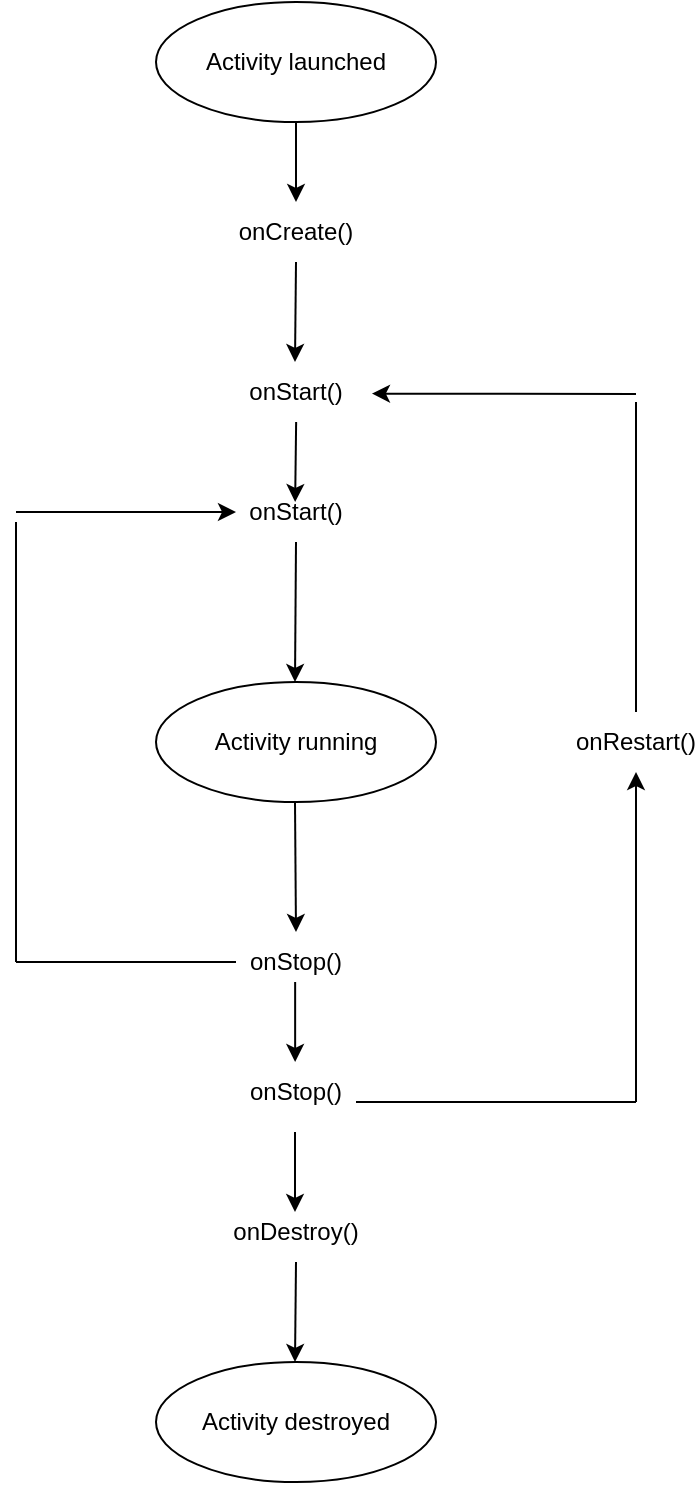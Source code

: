 <mxfile version="26.1.0">
  <diagram name="第 1 页" id="KF7_bSiwcDdXmaUGLSkA">
    <mxGraphModel dx="612" dy="847" grid="1" gridSize="10" guides="1" tooltips="1" connect="1" arrows="1" fold="1" page="1" pageScale="1" pageWidth="827" pageHeight="1169" math="0" shadow="0">
      <root>
        <mxCell id="0" />
        <mxCell id="1" parent="0" />
        <mxCell id="nuDE1Cmq6oBO7aZp8r9I-1" value="Activity launched" style="ellipse;whiteSpace=wrap;html=1;" vertex="1" parent="1">
          <mxGeometry x="240" y="90" width="140" height="60" as="geometry" />
        </mxCell>
        <mxCell id="nuDE1Cmq6oBO7aZp8r9I-2" value="Activity running" style="ellipse;whiteSpace=wrap;html=1;" vertex="1" parent="1">
          <mxGeometry x="240" y="430" width="140" height="60" as="geometry" />
        </mxCell>
        <mxCell id="nuDE1Cmq6oBO7aZp8r9I-3" value="Activity destroyed" style="ellipse;whiteSpace=wrap;html=1;" vertex="1" parent="1">
          <mxGeometry x="240" y="770" width="140" height="60" as="geometry" />
        </mxCell>
        <mxCell id="nuDE1Cmq6oBO7aZp8r9I-4" value="onCreate()" style="text;html=1;align=center;verticalAlign=middle;whiteSpace=wrap;rounded=0;" vertex="1" parent="1">
          <mxGeometry x="280" y="190" width="60" height="30" as="geometry" />
        </mxCell>
        <mxCell id="nuDE1Cmq6oBO7aZp8r9I-5" value="onStart()" style="text;html=1;align=center;verticalAlign=middle;whiteSpace=wrap;rounded=0;" vertex="1" parent="1">
          <mxGeometry x="280" y="270" width="60" height="30" as="geometry" />
        </mxCell>
        <mxCell id="nuDE1Cmq6oBO7aZp8r9I-6" value="onStop()" style="text;html=1;align=center;verticalAlign=middle;whiteSpace=wrap;rounded=0;" vertex="1" parent="1">
          <mxGeometry x="280" y="555" width="60" height="30" as="geometry" />
        </mxCell>
        <mxCell id="nuDE1Cmq6oBO7aZp8r9I-7" value="onDestroy()" style="text;html=1;align=center;verticalAlign=middle;whiteSpace=wrap;rounded=0;" vertex="1" parent="1">
          <mxGeometry x="280" y="690" width="60" height="30" as="geometry" />
        </mxCell>
        <mxCell id="nuDE1Cmq6oBO7aZp8r9I-8" value="onRestart()" style="text;html=1;align=center;verticalAlign=middle;whiteSpace=wrap;rounded=0;" vertex="1" parent="1">
          <mxGeometry x="450" y="445" width="60" height="30" as="geometry" />
        </mxCell>
        <mxCell id="nuDE1Cmq6oBO7aZp8r9I-9" value="" style="endArrow=classic;html=1;rounded=0;exitX=0.5;exitY=1;exitDx=0;exitDy=0;entryX=0.5;entryY=0;entryDx=0;entryDy=0;" edge="1" parent="1" source="nuDE1Cmq6oBO7aZp8r9I-1" target="nuDE1Cmq6oBO7aZp8r9I-4">
          <mxGeometry width="50" height="50" relative="1" as="geometry">
            <mxPoint x="300" y="400" as="sourcePoint" />
            <mxPoint x="350" y="350" as="targetPoint" />
          </mxGeometry>
        </mxCell>
        <mxCell id="nuDE1Cmq6oBO7aZp8r9I-10" value="" style="endArrow=classic;html=1;rounded=0;entryX=1.133;entryY=0.527;entryDx=0;entryDy=0;entryPerimeter=0;" edge="1" parent="1" target="nuDE1Cmq6oBO7aZp8r9I-5">
          <mxGeometry width="50" height="50" relative="1" as="geometry">
            <mxPoint x="480" y="286" as="sourcePoint" />
            <mxPoint x="540" y="345" as="targetPoint" />
          </mxGeometry>
        </mxCell>
        <mxCell id="nuDE1Cmq6oBO7aZp8r9I-11" value="" style="endArrow=classic;html=1;rounded=0;exitX=0.5;exitY=1;exitDx=0;exitDy=0;entryX=0.5;entryY=0;entryDx=0;entryDy=0;" edge="1" parent="1" source="nuDE1Cmq6oBO7aZp8r9I-7">
          <mxGeometry width="50" height="50" relative="1" as="geometry">
            <mxPoint x="309.5" y="730" as="sourcePoint" />
            <mxPoint x="309.5" y="770" as="targetPoint" />
          </mxGeometry>
        </mxCell>
        <mxCell id="nuDE1Cmq6oBO7aZp8r9I-12" value="" style="endArrow=classic;html=1;rounded=0;exitX=0.5;exitY=1;exitDx=0;exitDy=0;entryX=0.5;entryY=0;entryDx=0;entryDy=0;" edge="1" parent="1">
          <mxGeometry width="50" height="50" relative="1" as="geometry">
            <mxPoint x="309.5" y="655" as="sourcePoint" />
            <mxPoint x="309.5" y="695" as="targetPoint" />
          </mxGeometry>
        </mxCell>
        <mxCell id="nuDE1Cmq6oBO7aZp8r9I-13" value="" style="endArrow=classic;html=1;rounded=0;exitX=0.5;exitY=1;exitDx=0;exitDy=0;entryX=0.5;entryY=0;entryDx=0;entryDy=0;" edge="1" parent="1" target="nuDE1Cmq6oBO7aZp8r9I-6">
          <mxGeometry width="50" height="50" relative="1" as="geometry">
            <mxPoint x="309.5" y="490" as="sourcePoint" />
            <mxPoint x="309.5" y="530" as="targetPoint" />
          </mxGeometry>
        </mxCell>
        <mxCell id="nuDE1Cmq6oBO7aZp8r9I-14" value="" style="endArrow=classic;html=1;rounded=0;entryX=0.5;entryY=0;entryDx=0;entryDy=0;exitX=0.5;exitY=1;exitDx=0;exitDy=0;" edge="1" parent="1" source="nuDE1Cmq6oBO7aZp8r9I-20">
          <mxGeometry width="50" height="50" relative="1" as="geometry">
            <mxPoint x="310" y="390" as="sourcePoint" />
            <mxPoint x="309.5" y="430" as="targetPoint" />
          </mxGeometry>
        </mxCell>
        <mxCell id="nuDE1Cmq6oBO7aZp8r9I-15" value="" style="endArrow=classic;html=1;rounded=0;exitX=0.5;exitY=1;exitDx=0;exitDy=0;entryX=0.5;entryY=0;entryDx=0;entryDy=0;" edge="1" parent="1" source="nuDE1Cmq6oBO7aZp8r9I-4">
          <mxGeometry width="50" height="50" relative="1" as="geometry">
            <mxPoint x="309.5" y="230" as="sourcePoint" />
            <mxPoint x="309.5" y="270" as="targetPoint" />
          </mxGeometry>
        </mxCell>
        <mxCell id="nuDE1Cmq6oBO7aZp8r9I-16" value="" style="endArrow=classic;html=1;rounded=0;entryX=0.5;entryY=1;entryDx=0;entryDy=0;" edge="1" parent="1" target="nuDE1Cmq6oBO7aZp8r9I-8">
          <mxGeometry width="50" height="50" relative="1" as="geometry">
            <mxPoint x="480" y="640" as="sourcePoint" />
            <mxPoint x="520" y="480" as="targetPoint" />
          </mxGeometry>
        </mxCell>
        <mxCell id="nuDE1Cmq6oBO7aZp8r9I-17" value="" style="endArrow=none;html=1;rounded=0;exitX=0.5;exitY=0;exitDx=0;exitDy=0;" edge="1" parent="1" source="nuDE1Cmq6oBO7aZp8r9I-8">
          <mxGeometry width="50" height="50" relative="1" as="geometry">
            <mxPoint x="380" y="300" as="sourcePoint" />
            <mxPoint x="480" y="290" as="targetPoint" />
          </mxGeometry>
        </mxCell>
        <mxCell id="nuDE1Cmq6oBO7aZp8r9I-18" value="" style="endArrow=none;html=1;rounded=0;" edge="1" parent="1">
          <mxGeometry width="50" height="50" relative="1" as="geometry">
            <mxPoint x="340" y="640" as="sourcePoint" />
            <mxPoint x="480" y="640" as="targetPoint" />
          </mxGeometry>
        </mxCell>
        <mxCell id="nuDE1Cmq6oBO7aZp8r9I-19" value="onStop()" style="text;html=1;align=center;verticalAlign=middle;whiteSpace=wrap;rounded=0;" vertex="1" parent="1">
          <mxGeometry x="280" y="620" width="60" height="30" as="geometry" />
        </mxCell>
        <mxCell id="nuDE1Cmq6oBO7aZp8r9I-20" value="onStart()" style="text;html=1;align=center;verticalAlign=middle;whiteSpace=wrap;rounded=0;" vertex="1" parent="1">
          <mxGeometry x="280" y="330" width="60" height="30" as="geometry" />
        </mxCell>
        <mxCell id="nuDE1Cmq6oBO7aZp8r9I-21" value="" style="endArrow=classic;html=1;rounded=0;entryX=0.5;entryY=0;entryDx=0;entryDy=0;" edge="1" parent="1">
          <mxGeometry width="50" height="50" relative="1" as="geometry">
            <mxPoint x="310.07" y="300" as="sourcePoint" />
            <mxPoint x="309.57" y="340" as="targetPoint" />
          </mxGeometry>
        </mxCell>
        <mxCell id="nuDE1Cmq6oBO7aZp8r9I-23" value="" style="endArrow=classic;html=1;rounded=0;exitX=0.5;exitY=1;exitDx=0;exitDy=0;entryX=0.5;entryY=0;entryDx=0;entryDy=0;" edge="1" parent="1">
          <mxGeometry width="50" height="50" relative="1" as="geometry">
            <mxPoint x="309.57" y="580" as="sourcePoint" />
            <mxPoint x="309.57" y="620" as="targetPoint" />
          </mxGeometry>
        </mxCell>
        <mxCell id="nuDE1Cmq6oBO7aZp8r9I-24" value="" style="endArrow=none;html=1;rounded=0;entryX=0;entryY=0.5;entryDx=0;entryDy=0;" edge="1" parent="1" target="nuDE1Cmq6oBO7aZp8r9I-6">
          <mxGeometry width="50" height="50" relative="1" as="geometry">
            <mxPoint x="170" y="570" as="sourcePoint" />
            <mxPoint x="260" y="580" as="targetPoint" />
          </mxGeometry>
        </mxCell>
        <mxCell id="nuDE1Cmq6oBO7aZp8r9I-25" value="" style="endArrow=none;html=1;rounded=0;" edge="1" parent="1">
          <mxGeometry width="50" height="50" relative="1" as="geometry">
            <mxPoint x="170" y="570" as="sourcePoint" />
            <mxPoint x="170" y="350" as="targetPoint" />
          </mxGeometry>
        </mxCell>
        <mxCell id="nuDE1Cmq6oBO7aZp8r9I-26" value="" style="endArrow=classic;html=1;rounded=0;entryX=0;entryY=0.5;entryDx=0;entryDy=0;" edge="1" parent="1" target="nuDE1Cmq6oBO7aZp8r9I-20">
          <mxGeometry width="50" height="50" relative="1" as="geometry">
            <mxPoint x="170" y="345" as="sourcePoint" />
            <mxPoint x="220" y="290" as="targetPoint" />
          </mxGeometry>
        </mxCell>
      </root>
    </mxGraphModel>
  </diagram>
</mxfile>
